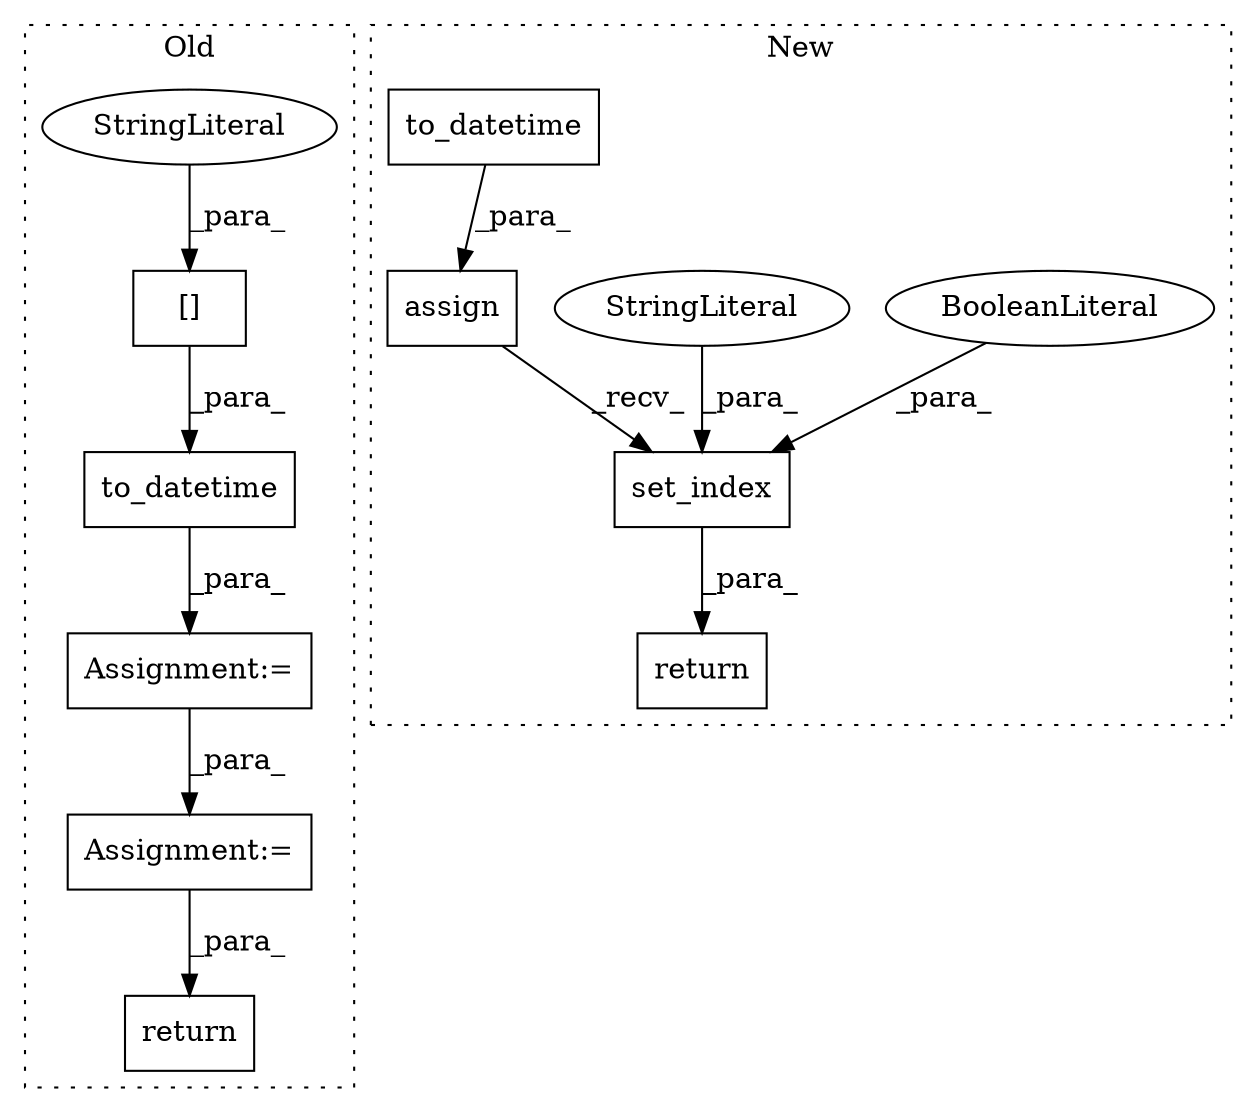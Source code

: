 digraph G {
subgraph cluster0 {
1 [label="to_datetime" a="32" s="8969,8995" l="12,1" shape="box"];
3 [label="Assignment:=" a="7" s="8947" l="1" shape="box"];
7 [label="[]" a="2" s="8981,8994" l="7,1" shape="box"];
8 [label="StringLiteral" a="45" s="8988" l="6" shape="ellipse"];
11 [label="Assignment:=" a="7" s="9182" l="1" shape="box"];
12 [label="return" a="41" s="9472" l="7" shape="box"];
label = "Old";
style="dotted";
}
subgraph cluster1 {
2 [label="return" a="41" s="9022" l="7" shape="box"];
4 [label="set_index" a="32" s="8758,8780" l="10,1" shape="box"];
5 [label="BooleanLiteral" a="9" s="8775" l="5" shape="ellipse"];
6 [label="StringLiteral" a="45" s="8768" l="6" shape="ellipse"];
9 [label="to_datetime" a="32" s="8672,8692" l="12,1" shape="box"];
10 [label="assign" a="32" s="8650,8693" l="7,1" shape="box"];
label = "New";
style="dotted";
}
1 -> 3 [label="_para_"];
3 -> 11 [label="_para_"];
4 -> 2 [label="_para_"];
5 -> 4 [label="_para_"];
6 -> 4 [label="_para_"];
7 -> 1 [label="_para_"];
8 -> 7 [label="_para_"];
9 -> 10 [label="_para_"];
10 -> 4 [label="_recv_"];
11 -> 12 [label="_para_"];
}